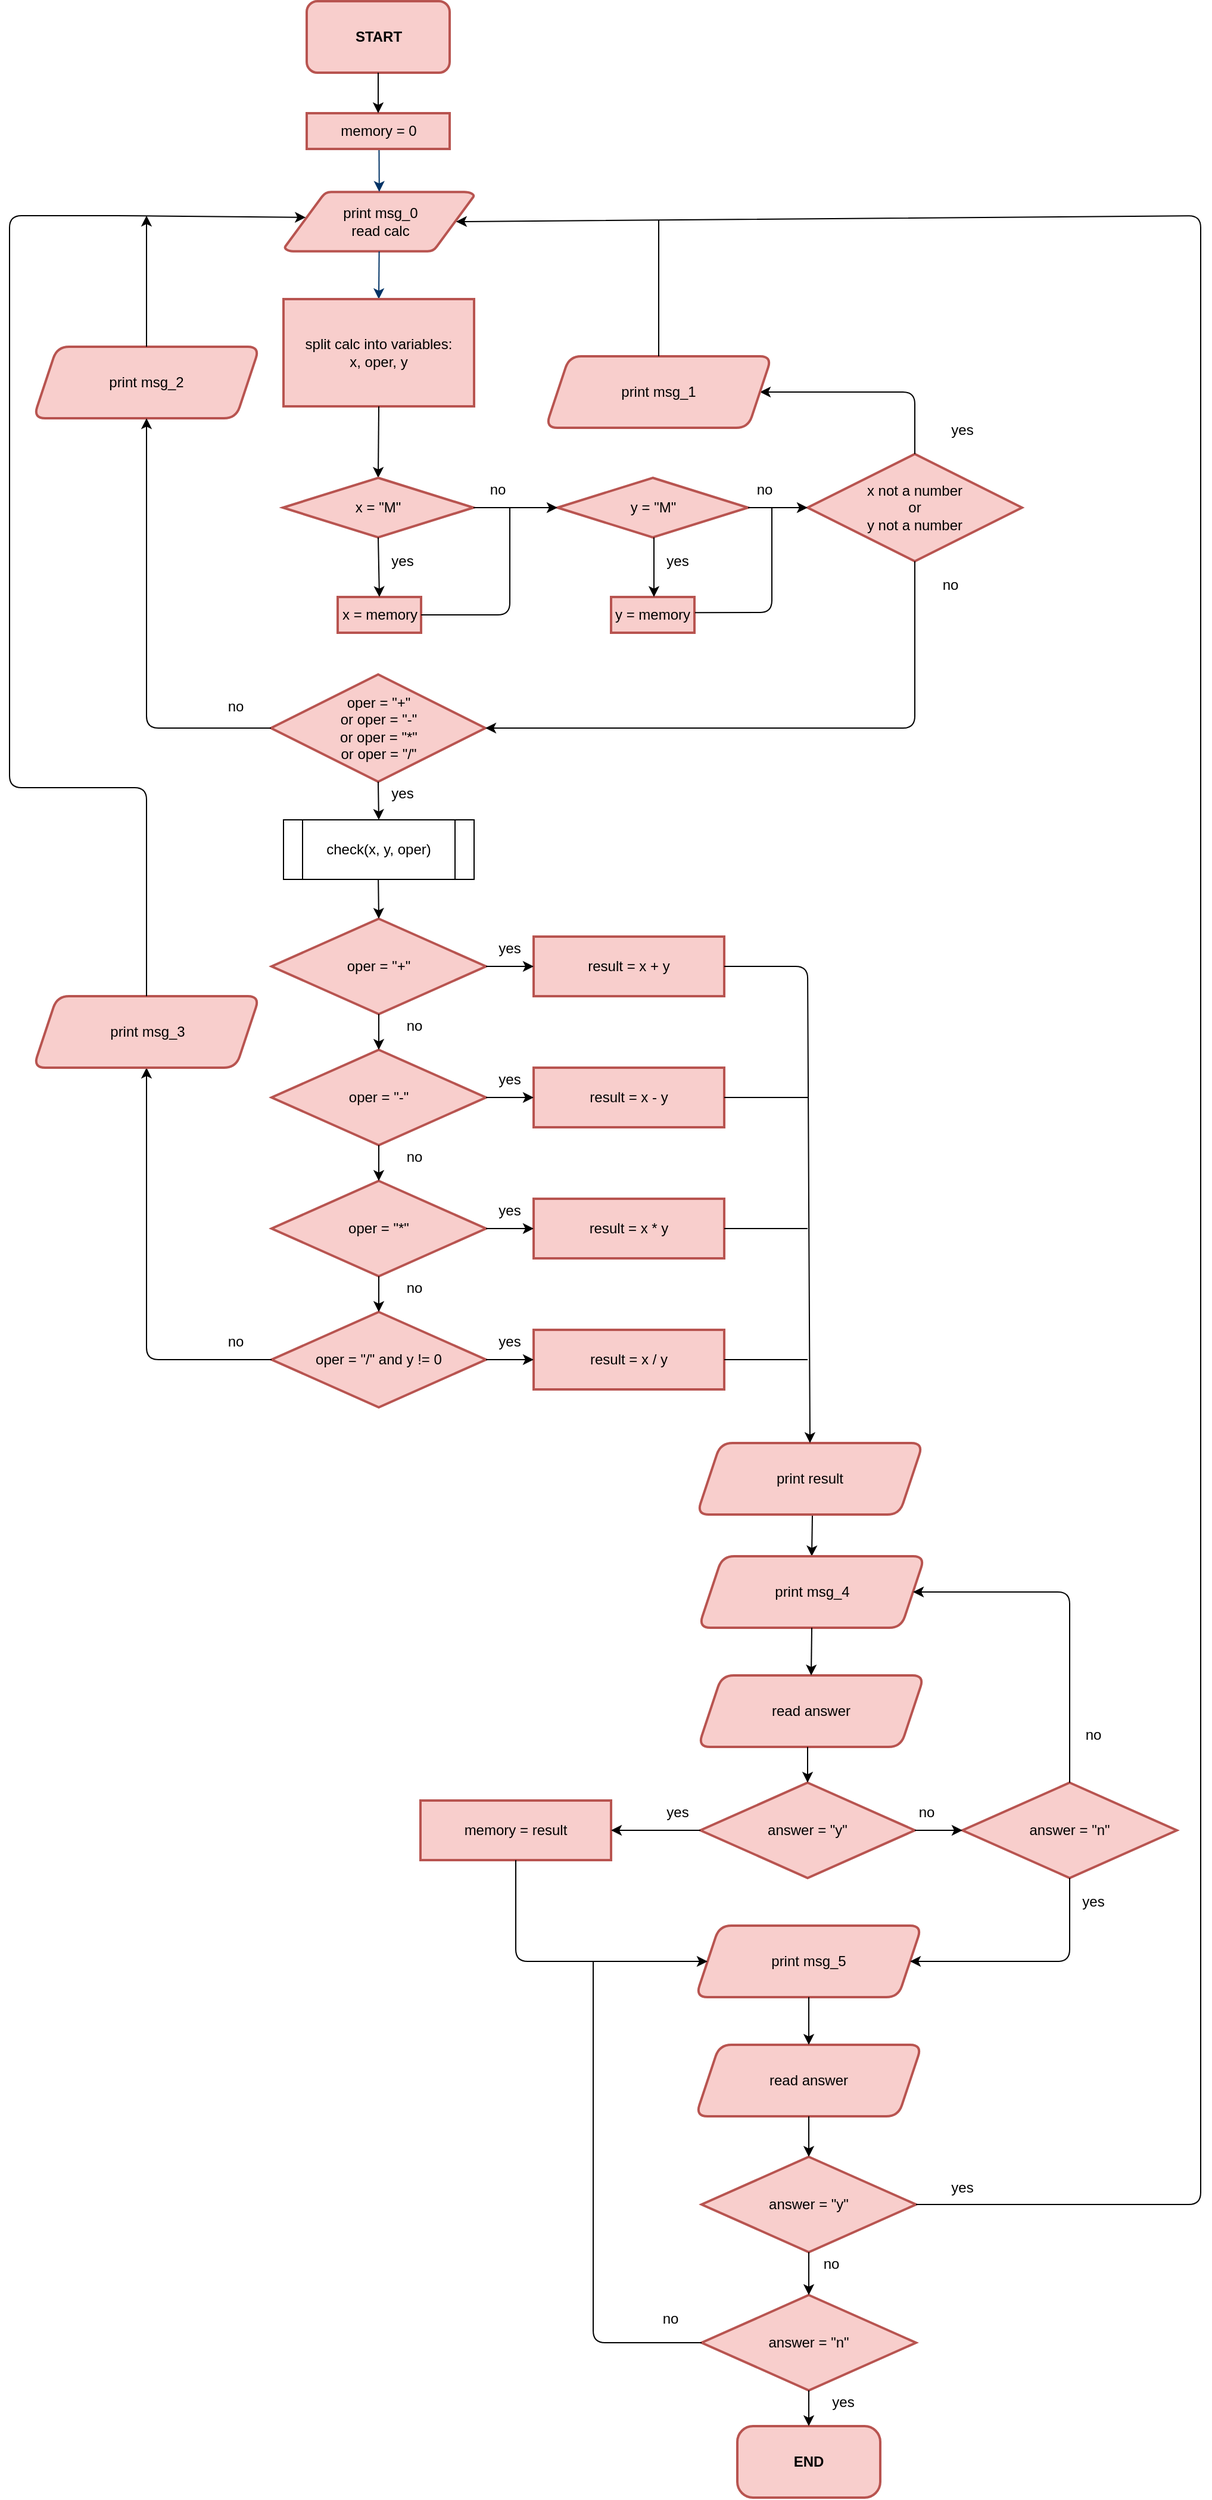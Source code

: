 <mxfile version="15.0.6" type="device"><diagram id="rhTWeE56Vy6Xx0HTEYTU" name="Page-1"><mxGraphModel dx="1532" dy="955" grid="1" gridSize="10" guides="1" tooltips="1" connect="1" arrows="1" fold="1" page="1" pageScale="1" pageWidth="827" pageHeight="1169" math="0" shadow="0"><root><mxCell id="0"/><mxCell id="1" parent="0"/><mxCell id="kv6pEFbeFzfo4thBvDTq-2" value="print msg_0&lt;br&gt;read calc" style="shape=mxgraph.flowchart.data;strokeWidth=2;gradientDirection=north;fontStyle=0;html=1;fillColor=#f8cecc;strokeColor=#b85450;" parent="1" vertex="1"><mxGeometry x="481" y="180" width="159" height="50" as="geometry"/></mxCell><mxCell id="kv6pEFbeFzfo4thBvDTq-3" style="fontStyle=1;strokeColor=#003366;strokeWidth=1;html=1;exitX=0.506;exitY=1;exitDx=0;exitDy=0;exitPerimeter=0;" parent="1" source="5vMWcVMpNZxAGgxq7a4S-33" target="kv6pEFbeFzfo4thBvDTq-2" edge="1"><mxGeometry relative="1" as="geometry"><mxPoint x="560" y="150" as="sourcePoint"/></mxGeometry></mxCell><mxCell id="kv6pEFbeFzfo4thBvDTq-4" style="fontStyle=1;strokeColor=#003366;strokeWidth=1;html=1;" parent="1" source="kv6pEFbeFzfo4thBvDTq-2" edge="1"><mxGeometry relative="1" as="geometry"><mxPoint x="560" y="270" as="targetPoint"/></mxGeometry></mxCell><mxCell id="kv6pEFbeFzfo4thBvDTq-5" value="" style="group;strokeWidth=2;strokeColor=#b85450;fillColor=#f8cecc;" parent="1" vertex="1" connectable="0"><mxGeometry x="480" y="270" width="160" height="90" as="geometry"/></mxCell><mxCell id="kv6pEFbeFzfo4thBvDTq-6" value="" style="rounded=0;whiteSpace=wrap;html=1;strokeWidth=2;fillColor=#f8cecc;strokeColor=#b85450;" parent="kv6pEFbeFzfo4thBvDTq-5" vertex="1"><mxGeometry width="160" height="90" as="geometry"/></mxCell><mxCell id="kv6pEFbeFzfo4thBvDTq-7" value="split calc into variables:&lt;br&gt;x, oper, y" style="text;html=1;strokeColor=none;fillColor=none;align=center;verticalAlign=middle;whiteSpace=wrap;rounded=0;" parent="kv6pEFbeFzfo4thBvDTq-5" vertex="1"><mxGeometry x="10" y="10" width="140" height="70" as="geometry"/></mxCell><mxCell id="kv6pEFbeFzfo4thBvDTq-8" value="" style="group" parent="1" vertex="1" connectable="0"><mxGeometry x="950" y="400" width="180" height="90" as="geometry"/></mxCell><mxCell id="kv6pEFbeFzfo4thBvDTq-9" value="" style="rhombus;whiteSpace=wrap;html=1;strokeColor=#b85450;strokeWidth=2;fillColor=#f8cecc;" parent="kv6pEFbeFzfo4thBvDTq-8" vertex="1"><mxGeometry x="-30" width="180" height="90" as="geometry"/></mxCell><mxCell id="kv6pEFbeFzfo4thBvDTq-10" value="x not a number&lt;br&gt;or &lt;br&gt;y not a number" style="text;html=1;strokeColor=none;fillColor=none;align=center;verticalAlign=middle;whiteSpace=wrap;rounded=0;" parent="kv6pEFbeFzfo4thBvDTq-8" vertex="1"><mxGeometry x="10" y="32.63" width="100" height="24.75" as="geometry"/></mxCell><mxCell id="kv6pEFbeFzfo4thBvDTq-11" value="" style="endArrow=classic;html=1;exitX=0.5;exitY=0;exitDx=0;exitDy=0;entryX=1;entryY=0.5;entryDx=0;entryDy=0;" parent="1" source="kv6pEFbeFzfo4thBvDTq-9" target="kv6pEFbeFzfo4thBvDTq-15" edge="1"><mxGeometry width="50" height="50" relative="1" as="geometry"><mxPoint x="700" y="408" as="sourcePoint"/><mxPoint x="760" y="348" as="targetPoint"/><Array as="points"><mxPoint x="1010" y="348"/></Array></mxGeometry></mxCell><mxCell id="kv6pEFbeFzfo4thBvDTq-13" value="" style="endArrow=classic;html=1;exitX=0.5;exitY=1;exitDx=0;exitDy=0;entryX=0.5;entryY=0;entryDx=0;entryDy=0;" parent="1" source="kv6pEFbeFzfo4thBvDTq-6" target="5vMWcVMpNZxAGgxq7a4S-5" edge="1"><mxGeometry width="50" height="50" relative="1" as="geometry"><mxPoint x="700" y="408" as="sourcePoint"/><mxPoint x="560" y="400" as="targetPoint"/></mxGeometry></mxCell><mxCell id="kv6pEFbeFzfo4thBvDTq-14" value="" style="group;strokeWidth=2;" parent="1" vertex="1" connectable="0"><mxGeometry x="700" y="318" width="190" height="60" as="geometry"/></mxCell><mxCell id="kv6pEFbeFzfo4thBvDTq-15" value="" style="shape=parallelogram;perimeter=parallelogramPerimeter;whiteSpace=wrap;html=1;fixedSize=1;rounded=1;strokeWidth=2;fillColor=#f8cecc;strokeColor=#b85450;" parent="kv6pEFbeFzfo4thBvDTq-14" vertex="1"><mxGeometry width="190" height="60" as="geometry"/></mxCell><mxCell id="kv6pEFbeFzfo4thBvDTq-16" value="print msg_1" style="text;html=1;strokeColor=none;fillColor=none;align=center;verticalAlign=middle;whiteSpace=wrap;rounded=0;" parent="kv6pEFbeFzfo4thBvDTq-14" vertex="1"><mxGeometry x="30" y="20" width="130" height="20" as="geometry"/></mxCell><mxCell id="kv6pEFbeFzfo4thBvDTq-17" value="" style="group" parent="1" vertex="1" connectable="0"><mxGeometry x="469.5" y="585" width="180" height="90" as="geometry"/></mxCell><mxCell id="kv6pEFbeFzfo4thBvDTq-18" value="" style="rhombus;whiteSpace=wrap;html=1;strokeColor=#b85450;strokeWidth=2;fillColor=#f8cecc;" parent="kv6pEFbeFzfo4thBvDTq-17" vertex="1"><mxGeometry width="180" height="90" as="geometry"/></mxCell><mxCell id="kv6pEFbeFzfo4thBvDTq-19" value="oper = &quot;+&quot;&lt;br&gt;or oper = &quot;-&quot;&lt;br&gt;or oper = &quot;*&quot;&lt;br&gt;or oper = &quot;/&quot;" style="text;html=1;strokeColor=none;fillColor=none;align=center;verticalAlign=middle;whiteSpace=wrap;rounded=0;" parent="kv6pEFbeFzfo4thBvDTq-17" vertex="1"><mxGeometry x="40" y="35" width="100" height="20" as="geometry"/></mxCell><mxCell id="kv6pEFbeFzfo4thBvDTq-20" value="" style="group;strokeWidth=2;" parent="1" vertex="1" connectable="0"><mxGeometry x="270" y="310" width="190" height="60" as="geometry"/></mxCell><mxCell id="70AGoXvrvLnUTXLP1ezB-1" style="edgeStyle=orthogonalEdgeStyle;rounded=0;orthogonalLoop=1;jettySize=auto;html=1;exitX=1;exitY=0.5;exitDx=0;exitDy=0;entryX=1;entryY=0.5;entryDx=0;entryDy=0;fillColor=#f8cecc;strokeColor=#b85450;" parent="kv6pEFbeFzfo4thBvDTq-20" source="kv6pEFbeFzfo4thBvDTq-21" target="kv6pEFbeFzfo4thBvDTq-22" edge="1"><mxGeometry relative="1" as="geometry"/></mxCell><mxCell id="kv6pEFbeFzfo4thBvDTq-21" value="" style="shape=parallelogram;perimeter=parallelogramPerimeter;whiteSpace=wrap;html=1;fixedSize=1;rounded=1;strokeWidth=2;fillColor=#f8cecc;strokeColor=#b85450;" parent="kv6pEFbeFzfo4thBvDTq-20" vertex="1"><mxGeometry width="190" height="60" as="geometry"/></mxCell><mxCell id="kv6pEFbeFzfo4thBvDTq-22" value="print msg_2" style="text;html=1;strokeColor=none;fillColor=none;align=center;verticalAlign=middle;whiteSpace=wrap;rounded=0;" parent="kv6pEFbeFzfo4thBvDTq-20" vertex="1"><mxGeometry x="30" y="20" width="130" height="20" as="geometry"/></mxCell><mxCell id="kv6pEFbeFzfo4thBvDTq-23" value="" style="endArrow=classic;html=1;exitX=0;exitY=0.5;exitDx=0;exitDy=0;entryX=0.5;entryY=1;entryDx=0;entryDy=0;" parent="1" source="kv6pEFbeFzfo4thBvDTq-18" target="kv6pEFbeFzfo4thBvDTq-21" edge="1"><mxGeometry width="50" height="50" relative="1" as="geometry"><mxPoint x="700" y="418" as="sourcePoint"/><mxPoint x="750" y="368" as="targetPoint"/><Array as="points"><mxPoint x="365" y="630"/></Array></mxGeometry></mxCell><mxCell id="kv6pEFbeFzfo4thBvDTq-25" value="" style="endArrow=classic;html=1;exitX=0.5;exitY=1;exitDx=0;exitDy=0;entryX=1;entryY=0.5;entryDx=0;entryDy=0;" parent="1" source="kv6pEFbeFzfo4thBvDTq-9" target="kv6pEFbeFzfo4thBvDTq-18" edge="1"><mxGeometry width="50" height="50" relative="1" as="geometry"><mxPoint x="1160" y="443" as="sourcePoint"/><mxPoint x="640" y="720" as="targetPoint"/><Array as="points"><mxPoint x="1010" y="630"/></Array></mxGeometry></mxCell><mxCell id="kv6pEFbeFzfo4thBvDTq-26" value="yes" style="text;html=1;strokeColor=none;fillColor=none;align=center;verticalAlign=middle;whiteSpace=wrap;rounded=0;" parent="1" vertex="1"><mxGeometry x="1030" y="370" width="40" height="20" as="geometry"/></mxCell><mxCell id="kv6pEFbeFzfo4thBvDTq-28" value="no" style="text;html=1;strokeColor=none;fillColor=none;align=center;verticalAlign=middle;whiteSpace=wrap;rounded=0;" parent="1" vertex="1"><mxGeometry x="1020" y="500" width="40" height="20" as="geometry"/></mxCell><mxCell id="kv6pEFbeFzfo4thBvDTq-29" value="no" style="text;html=1;strokeColor=none;fillColor=none;align=center;verticalAlign=middle;whiteSpace=wrap;rounded=0;" parent="1" vertex="1"><mxGeometry x="420" y="602" width="40" height="20" as="geometry"/></mxCell><mxCell id="kv6pEFbeFzfo4thBvDTq-35" value="" style="endArrow=classic;html=1;exitX=0.5;exitY=1;exitDx=0;exitDy=0;entryX=0.5;entryY=0;entryDx=0;entryDy=0;" parent="1" target="5vMWcVMpNZxAGgxq7a4S-44" edge="1"><mxGeometry width="50" height="50" relative="1" as="geometry"><mxPoint x="924" y="1290" as="sourcePoint"/><mxPoint x="924" y="1322" as="targetPoint"/></mxGeometry></mxCell><mxCell id="kv6pEFbeFzfo4thBvDTq-36" value="&lt;b&gt;START&lt;/b&gt;" style="rounded=1;whiteSpace=wrap;html=1;strokeWidth=2;fillColor=#f8cecc;strokeColor=#b85450;" parent="1" vertex="1"><mxGeometry x="499.5" y="20" width="120" height="60" as="geometry"/></mxCell><mxCell id="kv6pEFbeFzfo4thBvDTq-41" value="&lt;b&gt;END&lt;/b&gt;" style="rounded=1;whiteSpace=wrap;html=1;strokeWidth=2;fillColor=#f8cecc;strokeColor=#b85450;arcSize=22;" parent="1" vertex="1"><mxGeometry x="861" y="2055" width="120" height="60" as="geometry"/></mxCell><mxCell id="70AGoXvrvLnUTXLP1ezB-2" value="" style="group" parent="1" vertex="1" connectable="0"><mxGeometry x="470" y="790" width="180" height="80" as="geometry"/></mxCell><mxCell id="70AGoXvrvLnUTXLP1ezB-3" value="" style="rhombus;whiteSpace=wrap;html=1;strokeColor=#b85450;strokeWidth=2;fillColor=#f8cecc;" parent="70AGoXvrvLnUTXLP1ezB-2" vertex="1"><mxGeometry width="180" height="80" as="geometry"/></mxCell><mxCell id="70AGoXvrvLnUTXLP1ezB-4" value="oper = &quot;+&quot;" style="text;html=1;strokeColor=none;fillColor=none;align=center;verticalAlign=middle;whiteSpace=wrap;rounded=0;" parent="70AGoXvrvLnUTXLP1ezB-2" vertex="1"><mxGeometry x="40" y="30" width="100" height="20" as="geometry"/></mxCell><mxCell id="70AGoXvrvLnUTXLP1ezB-5" value="" style="group" parent="1" vertex="1" connectable="0"><mxGeometry x="470" y="900" width="180" height="80" as="geometry"/></mxCell><mxCell id="70AGoXvrvLnUTXLP1ezB-6" value="" style="rhombus;whiteSpace=wrap;html=1;strokeColor=#b85450;strokeWidth=2;fillColor=#f8cecc;" parent="70AGoXvrvLnUTXLP1ezB-5" vertex="1"><mxGeometry width="180" height="80" as="geometry"/></mxCell><mxCell id="70AGoXvrvLnUTXLP1ezB-7" value="oper = &quot;-&quot;" style="text;html=1;strokeColor=none;fillColor=none;align=center;verticalAlign=middle;whiteSpace=wrap;rounded=0;" parent="70AGoXvrvLnUTXLP1ezB-5" vertex="1"><mxGeometry x="40" y="30" width="100" height="20" as="geometry"/></mxCell><mxCell id="70AGoXvrvLnUTXLP1ezB-8" value="" style="group" parent="1" vertex="1" connectable="0"><mxGeometry x="470" y="1010" width="180" height="80" as="geometry"/></mxCell><mxCell id="70AGoXvrvLnUTXLP1ezB-9" value="" style="rhombus;whiteSpace=wrap;html=1;strokeColor=#b85450;strokeWidth=2;fillColor=#f8cecc;" parent="70AGoXvrvLnUTXLP1ezB-8" vertex="1"><mxGeometry width="180" height="80" as="geometry"/></mxCell><mxCell id="70AGoXvrvLnUTXLP1ezB-10" value="oper = &quot;*&quot;" style="text;html=1;strokeColor=none;fillColor=none;align=center;verticalAlign=middle;whiteSpace=wrap;rounded=0;" parent="70AGoXvrvLnUTXLP1ezB-8" vertex="1"><mxGeometry x="40" y="30" width="100" height="20" as="geometry"/></mxCell><mxCell id="70AGoXvrvLnUTXLP1ezB-11" value="" style="group" parent="1" vertex="1" connectable="0"><mxGeometry x="470" y="1120" width="180" height="80" as="geometry"/></mxCell><mxCell id="70AGoXvrvLnUTXLP1ezB-12" value="" style="rhombus;whiteSpace=wrap;html=1;strokeColor=#b85450;strokeWidth=2;fillColor=#f8cecc;" parent="70AGoXvrvLnUTXLP1ezB-11" vertex="1"><mxGeometry width="180" height="80" as="geometry"/></mxCell><mxCell id="70AGoXvrvLnUTXLP1ezB-13" value="oper = &quot;/&quot; and y != 0" style="text;html=1;strokeColor=none;fillColor=none;align=center;verticalAlign=middle;whiteSpace=wrap;rounded=0;" parent="70AGoXvrvLnUTXLP1ezB-11" vertex="1"><mxGeometry x="25" y="30" width="130" height="20" as="geometry"/></mxCell><mxCell id="70AGoXvrvLnUTXLP1ezB-14" value="result = x + y" style="rounded=0;whiteSpace=wrap;html=1;strokeWidth=2;fillColor=#f8cecc;strokeColor=#b85450;" parent="1" vertex="1"><mxGeometry x="690" y="805" width="160" height="50" as="geometry"/></mxCell><mxCell id="70AGoXvrvLnUTXLP1ezB-15" value="" style="endArrow=classic;html=1;exitX=1;exitY=0.5;exitDx=0;exitDy=0;entryX=0;entryY=0.5;entryDx=0;entryDy=0;" parent="1" source="70AGoXvrvLnUTXLP1ezB-3" target="70AGoXvrvLnUTXLP1ezB-14" edge="1"><mxGeometry width="50" height="50" relative="1" as="geometry"><mxPoint x="810" y="830" as="sourcePoint"/><mxPoint x="990" y="530" as="targetPoint"/></mxGeometry></mxCell><mxCell id="70AGoXvrvLnUTXLP1ezB-16" value="" style="group" parent="1" vertex="1" connectable="0"><mxGeometry x="670" y="1240" width="350" height="60" as="geometry"/></mxCell><mxCell id="70AGoXvrvLnUTXLP1ezB-17" value="" style="group;strokeWidth=2;" parent="70AGoXvrvLnUTXLP1ezB-16" vertex="1" connectable="0"><mxGeometry x="157" y="-10" width="190" height="60" as="geometry"/></mxCell><mxCell id="70AGoXvrvLnUTXLP1ezB-18" value="" style="shape=parallelogram;perimeter=parallelogramPerimeter;whiteSpace=wrap;html=1;fixedSize=1;rounded=1;strokeWidth=2;fillColor=#f8cecc;strokeColor=#b85450;" parent="70AGoXvrvLnUTXLP1ezB-17" vertex="1"><mxGeometry width="190" height="60" as="geometry"/></mxCell><mxCell id="70AGoXvrvLnUTXLP1ezB-19" value="print result" style="text;html=1;strokeColor=none;fillColor=none;align=center;verticalAlign=middle;whiteSpace=wrap;rounded=0;" parent="70AGoXvrvLnUTXLP1ezB-17" vertex="1"><mxGeometry x="30" y="20" width="130" height="20" as="geometry"/></mxCell><mxCell id="70AGoXvrvLnUTXLP1ezB-20" value="" style="endArrow=classic;html=1;exitX=1;exitY=0.5;exitDx=0;exitDy=0;entryX=0.5;entryY=0;entryDx=0;entryDy=0;" parent="1" source="70AGoXvrvLnUTXLP1ezB-14" target="70AGoXvrvLnUTXLP1ezB-18" edge="1"><mxGeometry width="50" height="50" relative="1" as="geometry"><mxPoint x="720" y="1140" as="sourcePoint"/><mxPoint x="770" y="1090" as="targetPoint"/><Array as="points"><mxPoint x="920" y="830"/></Array></mxGeometry></mxCell><mxCell id="70AGoXvrvLnUTXLP1ezB-21" value="result = x - y" style="rounded=0;whiteSpace=wrap;html=1;strokeWidth=2;fillColor=#f8cecc;strokeColor=#b85450;" parent="1" vertex="1"><mxGeometry x="690" y="915" width="160" height="50" as="geometry"/></mxCell><mxCell id="70AGoXvrvLnUTXLP1ezB-22" value="result = x * y" style="rounded=0;whiteSpace=wrap;html=1;strokeWidth=2;fillColor=#f8cecc;strokeColor=#b85450;" parent="1" vertex="1"><mxGeometry x="690" y="1025" width="160" height="50" as="geometry"/></mxCell><mxCell id="70AGoXvrvLnUTXLP1ezB-23" value="" style="endArrow=classic;html=1;exitX=1;exitY=0.5;exitDx=0;exitDy=0;entryX=0;entryY=0.5;entryDx=0;entryDy=0;" parent="1" source="70AGoXvrvLnUTXLP1ezB-6" target="70AGoXvrvLnUTXLP1ezB-21" edge="1"><mxGeometry width="50" height="50" relative="1" as="geometry"><mxPoint x="780" y="1080" as="sourcePoint"/><mxPoint x="830" y="1030" as="targetPoint"/></mxGeometry></mxCell><mxCell id="70AGoXvrvLnUTXLP1ezB-24" value="" style="endArrow=classic;html=1;exitX=1;exitY=0.5;exitDx=0;exitDy=0;entryX=0;entryY=0.5;entryDx=0;entryDy=0;" parent="1" source="70AGoXvrvLnUTXLP1ezB-9" target="70AGoXvrvLnUTXLP1ezB-22" edge="1"><mxGeometry width="50" height="50" relative="1" as="geometry"><mxPoint x="780" y="1080" as="sourcePoint"/><mxPoint x="830" y="1030" as="targetPoint"/></mxGeometry></mxCell><mxCell id="70AGoXvrvLnUTXLP1ezB-25" value="" style="endArrow=none;html=1;exitX=1;exitY=0.5;exitDx=0;exitDy=0;" parent="1" source="70AGoXvrvLnUTXLP1ezB-21" edge="1"><mxGeometry width="50" height="50" relative="1" as="geometry"><mxPoint x="780" y="1080" as="sourcePoint"/><mxPoint x="920" y="940" as="targetPoint"/></mxGeometry></mxCell><mxCell id="70AGoXvrvLnUTXLP1ezB-26" value="" style="endArrow=none;html=1;exitX=1;exitY=0.5;exitDx=0;exitDy=0;" parent="1" source="70AGoXvrvLnUTXLP1ezB-22" edge="1"><mxGeometry width="50" height="50" relative="1" as="geometry"><mxPoint x="780" y="1080" as="sourcePoint"/><mxPoint x="920" y="1050" as="targetPoint"/></mxGeometry></mxCell><mxCell id="70AGoXvrvLnUTXLP1ezB-27" value="" style="endArrow=classic;html=1;exitX=0.5;exitY=1;exitDx=0;exitDy=0;" parent="1" source="70AGoXvrvLnUTXLP1ezB-3" target="70AGoXvrvLnUTXLP1ezB-6" edge="1"><mxGeometry width="50" height="50" relative="1" as="geometry"><mxPoint x="780" y="980" as="sourcePoint"/><mxPoint x="830" y="930" as="targetPoint"/></mxGeometry></mxCell><mxCell id="70AGoXvrvLnUTXLP1ezB-28" value="" style="endArrow=classic;html=1;exitX=0.5;exitY=1;exitDx=0;exitDy=0;entryX=0.5;entryY=0;entryDx=0;entryDy=0;" parent="1" source="70AGoXvrvLnUTXLP1ezB-6" target="70AGoXvrvLnUTXLP1ezB-9" edge="1"><mxGeometry width="50" height="50" relative="1" as="geometry"><mxPoint x="570" y="880" as="sourcePoint"/><mxPoint x="570" y="910" as="targetPoint"/></mxGeometry></mxCell><mxCell id="70AGoXvrvLnUTXLP1ezB-29" value="" style="endArrow=classic;html=1;exitX=0.5;exitY=1;exitDx=0;exitDy=0;entryX=0.5;entryY=0;entryDx=0;entryDy=0;" parent="1" source="70AGoXvrvLnUTXLP1ezB-9" target="70AGoXvrvLnUTXLP1ezB-12" edge="1"><mxGeometry width="50" height="50" relative="1" as="geometry"><mxPoint x="570" y="990" as="sourcePoint"/><mxPoint x="570" y="1020" as="targetPoint"/></mxGeometry></mxCell><mxCell id="70AGoXvrvLnUTXLP1ezB-30" value="result = x / y" style="rounded=0;whiteSpace=wrap;html=1;strokeWidth=2;fillColor=#f8cecc;strokeColor=#b85450;" parent="1" vertex="1"><mxGeometry x="690" y="1135" width="160" height="50" as="geometry"/></mxCell><mxCell id="70AGoXvrvLnUTXLP1ezB-31" value="" style="endArrow=classic;html=1;entryX=0;entryY=0.5;entryDx=0;entryDy=0;" parent="1" target="70AGoXvrvLnUTXLP1ezB-30" edge="1"><mxGeometry width="50" height="50" relative="1" as="geometry"><mxPoint x="650" y="1160" as="sourcePoint"/><mxPoint x="830" y="1140" as="targetPoint"/></mxGeometry></mxCell><mxCell id="70AGoXvrvLnUTXLP1ezB-32" value="" style="endArrow=none;html=1;exitX=1;exitY=0.5;exitDx=0;exitDy=0;" parent="1" source="70AGoXvrvLnUTXLP1ezB-30" edge="1"><mxGeometry width="50" height="50" relative="1" as="geometry"><mxPoint x="780" y="1190" as="sourcePoint"/><mxPoint x="920" y="1160" as="targetPoint"/></mxGeometry></mxCell><mxCell id="70AGoXvrvLnUTXLP1ezB-34" value="" style="endArrow=classic;html=1;exitX=0;exitY=0.5;exitDx=0;exitDy=0;entryX=0.5;entryY=1;entryDx=0;entryDy=0;" parent="1" source="70AGoXvrvLnUTXLP1ezB-12" target="70AGoXvrvLnUTXLP1ezB-51" edge="1"><mxGeometry width="50" height="50" relative="1" as="geometry"><mxPoint x="780" y="940" as="sourcePoint"/><mxPoint x="350" y="920" as="targetPoint"/><Array as="points"><mxPoint x="365" y="1160"/><mxPoint x="365" y="940"/></Array></mxGeometry></mxCell><mxCell id="70AGoXvrvLnUTXLP1ezB-35" value="yes" style="text;html=1;strokeColor=none;fillColor=none;align=center;verticalAlign=middle;whiteSpace=wrap;rounded=0;" parent="1" vertex="1"><mxGeometry x="649.5" y="805" width="40" height="20" as="geometry"/></mxCell><mxCell id="70AGoXvrvLnUTXLP1ezB-36" value="yes" style="text;html=1;strokeColor=none;fillColor=none;align=center;verticalAlign=middle;whiteSpace=wrap;rounded=0;" parent="1" vertex="1"><mxGeometry x="650" y="915" width="40" height="20" as="geometry"/></mxCell><mxCell id="70AGoXvrvLnUTXLP1ezB-37" value="yes" style="text;html=1;strokeColor=none;fillColor=none;align=center;verticalAlign=middle;whiteSpace=wrap;rounded=0;" parent="1" vertex="1"><mxGeometry x="650" y="1025" width="40" height="20" as="geometry"/></mxCell><mxCell id="70AGoXvrvLnUTXLP1ezB-38" value="yes" style="text;html=1;strokeColor=none;fillColor=none;align=center;verticalAlign=middle;whiteSpace=wrap;rounded=0;" parent="1" vertex="1"><mxGeometry x="650" y="1135" width="40" height="20" as="geometry"/></mxCell><mxCell id="70AGoXvrvLnUTXLP1ezB-39" value="no" style="text;html=1;strokeColor=none;fillColor=none;align=center;verticalAlign=middle;whiteSpace=wrap;rounded=0;" parent="1" vertex="1"><mxGeometry x="570" y="870" width="40" height="20" as="geometry"/></mxCell><mxCell id="70AGoXvrvLnUTXLP1ezB-40" value="no" style="text;html=1;strokeColor=none;fillColor=none;align=center;verticalAlign=middle;whiteSpace=wrap;rounded=0;" parent="1" vertex="1"><mxGeometry x="570" y="980" width="40" height="20" as="geometry"/></mxCell><mxCell id="70AGoXvrvLnUTXLP1ezB-41" value="no" style="text;html=1;strokeColor=none;fillColor=none;align=center;verticalAlign=middle;whiteSpace=wrap;rounded=0;" parent="1" vertex="1"><mxGeometry x="570" y="1090" width="40" height="20" as="geometry"/></mxCell><mxCell id="70AGoXvrvLnUTXLP1ezB-43" value="" style="endArrow=classic;html=1;exitX=0.5;exitY=1;exitDx=0;exitDy=0;entryX=0.5;entryY=0;entryDx=0;entryDy=0;" parent="1" target="70AGoXvrvLnUTXLP1ezB-3" edge="1"><mxGeometry width="50" height="50" relative="1" as="geometry"><mxPoint x="559.5" y="750.0" as="sourcePoint"/><mxPoint x="560" y="790" as="targetPoint"/></mxGeometry></mxCell><mxCell id="70AGoXvrvLnUTXLP1ezB-49" value="" style="group;strokeWidth=2;" parent="1" vertex="1" connectable="0"><mxGeometry x="270" y="855" width="190" height="60" as="geometry"/></mxCell><mxCell id="70AGoXvrvLnUTXLP1ezB-50" style="edgeStyle=orthogonalEdgeStyle;rounded=0;orthogonalLoop=1;jettySize=auto;html=1;exitX=1;exitY=0.5;exitDx=0;exitDy=0;entryX=1;entryY=0.5;entryDx=0;entryDy=0;fillColor=#f8cecc;strokeColor=#b85450;" parent="70AGoXvrvLnUTXLP1ezB-49" source="70AGoXvrvLnUTXLP1ezB-51" target="70AGoXvrvLnUTXLP1ezB-52" edge="1"><mxGeometry relative="1" as="geometry"/></mxCell><mxCell id="70AGoXvrvLnUTXLP1ezB-51" value="" style="shape=parallelogram;perimeter=parallelogramPerimeter;whiteSpace=wrap;html=1;fixedSize=1;rounded=1;strokeWidth=2;fillColor=#f8cecc;strokeColor=#b85450;" parent="70AGoXvrvLnUTXLP1ezB-49" vertex="1"><mxGeometry width="190" height="60" as="geometry"/></mxCell><mxCell id="70AGoXvrvLnUTXLP1ezB-52" value="print msg_3" style="text;html=1;strokeColor=none;fillColor=none;align=center;verticalAlign=middle;whiteSpace=wrap;rounded=0;" parent="70AGoXvrvLnUTXLP1ezB-49" vertex="1"><mxGeometry x="31" y="20" width="130" height="20" as="geometry"/></mxCell><mxCell id="70AGoXvrvLnUTXLP1ezB-57" value="" style="endArrow=classic;html=1;exitX=0.5;exitY=0;exitDx=0;exitDy=0;endFill=1;entryX=0.111;entryY=0.429;entryDx=0;entryDy=0;entryPerimeter=0;" parent="1" source="70AGoXvrvLnUTXLP1ezB-51" target="kv6pEFbeFzfo4thBvDTq-2" edge="1"><mxGeometry width="50" height="50" relative="1" as="geometry"><mxPoint x="740" y="790" as="sourcePoint"/><mxPoint x="365" y="210" as="targetPoint"/><Array as="points"><mxPoint x="365" y="680"/><mxPoint x="250" y="680"/><mxPoint x="250" y="200"/><mxPoint x="350" y="200"/></Array></mxGeometry></mxCell><mxCell id="70AGoXvrvLnUTXLP1ezB-58" value="no" style="text;html=1;strokeColor=none;fillColor=none;align=center;verticalAlign=middle;whiteSpace=wrap;rounded=0;" parent="1" vertex="1"><mxGeometry x="420" y="1135" width="40" height="20" as="geometry"/></mxCell><mxCell id="70AGoXvrvLnUTXLP1ezB-59" value="" style="endArrow=classic;html=1;exitX=0.5;exitY=0;exitDx=0;exitDy=0;" parent="1" source="kv6pEFbeFzfo4thBvDTq-21" edge="1"><mxGeometry width="50" height="50" relative="1" as="geometry"><mxPoint x="360" y="310" as="sourcePoint"/><mxPoint x="365" y="200" as="targetPoint"/></mxGeometry></mxCell><mxCell id="70AGoXvrvLnUTXLP1ezB-60" value="yes" style="text;html=1;strokeColor=none;fillColor=none;align=center;verticalAlign=middle;whiteSpace=wrap;rounded=0;" parent="1" vertex="1"><mxGeometry x="560" y="675" width="40" height="20" as="geometry"/></mxCell><mxCell id="5vMWcVMpNZxAGgxq7a4S-4" value="" style="group" parent="1" vertex="1" connectable="0"><mxGeometry x="479.5" y="420" width="160" height="50" as="geometry"/></mxCell><mxCell id="5vMWcVMpNZxAGgxq7a4S-5" value="" style="rhombus;whiteSpace=wrap;html=1;strokeWidth=2;fillColor=#f8cecc;strokeColor=#b85450;" parent="5vMWcVMpNZxAGgxq7a4S-4" vertex="1"><mxGeometry width="160" height="50" as="geometry"/></mxCell><mxCell id="5vMWcVMpNZxAGgxq7a4S-6" value="x = &quot;M&quot;" style="text;html=1;strokeColor=none;fillColor=none;align=center;verticalAlign=middle;whiteSpace=wrap;rounded=0;" parent="5vMWcVMpNZxAGgxq7a4S-4" vertex="1"><mxGeometry x="35.556" y="19.583" width="88.889" height="10.833" as="geometry"/></mxCell><mxCell id="5vMWcVMpNZxAGgxq7a4S-8" value="" style="group" parent="1" vertex="1" connectable="0"><mxGeometry x="710" y="420" width="160" height="50" as="geometry"/></mxCell><mxCell id="5vMWcVMpNZxAGgxq7a4S-9" value="" style="rhombus;whiteSpace=wrap;html=1;strokeWidth=2;fillColor=#f8cecc;strokeColor=#b85450;" parent="5vMWcVMpNZxAGgxq7a4S-8" vertex="1"><mxGeometry width="160" height="50" as="geometry"/></mxCell><mxCell id="5vMWcVMpNZxAGgxq7a4S-10" value="y = &quot;M&quot;" style="text;html=1;strokeColor=none;fillColor=none;align=center;verticalAlign=middle;whiteSpace=wrap;rounded=0;" parent="5vMWcVMpNZxAGgxq7a4S-8" vertex="1"><mxGeometry x="35.556" y="19.583" width="88.889" height="10.833" as="geometry"/></mxCell><mxCell id="5vMWcVMpNZxAGgxq7a4S-12" value="x = memory" style="rounded=0;whiteSpace=wrap;html=1;strokeWidth=2;fillColor=#f8cecc;strokeColor=#b85450;" parent="1" vertex="1"><mxGeometry x="525.5" y="520" width="70" height="30" as="geometry"/></mxCell><mxCell id="5vMWcVMpNZxAGgxq7a4S-13" value="y = memory" style="rounded=0;whiteSpace=wrap;html=1;strokeWidth=2;fillColor=#f8cecc;strokeColor=#b85450;" parent="1" vertex="1"><mxGeometry x="755" y="520" width="70" height="30" as="geometry"/></mxCell><mxCell id="5vMWcVMpNZxAGgxq7a4S-17" value="" style="endArrow=classic;html=1;exitX=0.5;exitY=1;exitDx=0;exitDy=0;entryX=0.5;entryY=0;entryDx=0;entryDy=0;" parent="1" source="5vMWcVMpNZxAGgxq7a4S-5" target="5vMWcVMpNZxAGgxq7a4S-12" edge="1"><mxGeometry width="50" height="50" relative="1" as="geometry"><mxPoint x="640" y="550" as="sourcePoint"/><mxPoint x="564" y="520" as="targetPoint"/></mxGeometry></mxCell><mxCell id="5vMWcVMpNZxAGgxq7a4S-23" value="yes" style="text;html=1;strokeColor=none;fillColor=none;align=center;verticalAlign=middle;whiteSpace=wrap;rounded=0;" parent="1" vertex="1"><mxGeometry x="560" y="480" width="40" height="20" as="geometry"/></mxCell><mxCell id="5vMWcVMpNZxAGgxq7a4S-24" value="" style="endArrow=classic;html=1;exitX=1;exitY=0.5;exitDx=0;exitDy=0;entryX=0;entryY=0.5;entryDx=0;entryDy=0;" parent="1" source="5vMWcVMpNZxAGgxq7a4S-5" target="5vMWcVMpNZxAGgxq7a4S-9" edge="1"><mxGeometry width="50" height="50" relative="1" as="geometry"><mxPoint x="640" y="440" as="sourcePoint"/><mxPoint x="690" y="500" as="targetPoint"/></mxGeometry></mxCell><mxCell id="5vMWcVMpNZxAGgxq7a4S-25" value="" style="endArrow=classic;html=1;exitX=1;exitY=0.5;exitDx=0;exitDy=0;entryX=0;entryY=0.5;entryDx=0;entryDy=0;" parent="1" source="5vMWcVMpNZxAGgxq7a4S-9" target="kv6pEFbeFzfo4thBvDTq-9" edge="1"><mxGeometry width="50" height="50" relative="1" as="geometry"><mxPoint x="640" y="550" as="sourcePoint"/><mxPoint x="920" y="445" as="targetPoint"/></mxGeometry></mxCell><mxCell id="5vMWcVMpNZxAGgxq7a4S-26" value="no" style="text;html=1;strokeColor=none;fillColor=none;align=center;verticalAlign=middle;whiteSpace=wrap;rounded=0;" parent="1" vertex="1"><mxGeometry x="639.5" y="420" width="40" height="20" as="geometry"/></mxCell><mxCell id="5vMWcVMpNZxAGgxq7a4S-27" value="no" style="text;html=1;strokeColor=none;fillColor=none;align=center;verticalAlign=middle;whiteSpace=wrap;rounded=0;" parent="1" vertex="1"><mxGeometry x="864" y="420" width="40" height="20" as="geometry"/></mxCell><mxCell id="5vMWcVMpNZxAGgxq7a4S-28" value="" style="endArrow=classic;html=1;" parent="1" edge="1"><mxGeometry width="50" height="50" relative="1" as="geometry"><mxPoint x="791" y="470" as="sourcePoint"/><mxPoint x="791" y="520" as="targetPoint"/></mxGeometry></mxCell><mxCell id="5vMWcVMpNZxAGgxq7a4S-29" value="yes" style="text;html=1;strokeColor=none;fillColor=none;align=center;verticalAlign=middle;whiteSpace=wrap;rounded=0;" parent="1" vertex="1"><mxGeometry x="790.5" y="480" width="40" height="20" as="geometry"/></mxCell><mxCell id="5vMWcVMpNZxAGgxq7a4S-30" value="" style="endArrow=none;html=1;exitX=1;exitY=0.5;exitDx=0;exitDy=0;endFill=0;" parent="1" source="5vMWcVMpNZxAGgxq7a4S-12" edge="1"><mxGeometry width="50" height="50" relative="1" as="geometry"><mxPoint x="594.5" y="550" as="sourcePoint"/><mxPoint x="670" y="445" as="targetPoint"/><Array as="points"><mxPoint x="670" y="535"/></Array></mxGeometry></mxCell><mxCell id="5vMWcVMpNZxAGgxq7a4S-32" value="" style="endArrow=none;html=1;exitX=1.006;exitY=0.603;exitDx=0;exitDy=0;exitPerimeter=0;endFill=0;" parent="1" edge="1"><mxGeometry width="50" height="50" relative="1" as="geometry"><mxPoint x="825.42" y="533.09" as="sourcePoint"/><mxPoint x="890" y="445" as="targetPoint"/><Array as="points"><mxPoint x="890" y="533"/></Array></mxGeometry></mxCell><mxCell id="5vMWcVMpNZxAGgxq7a4S-33" value="memory = 0" style="rounded=0;whiteSpace=wrap;html=1;strokeWidth=2;fillColor=#f8cecc;strokeColor=#b85450;" parent="1" vertex="1"><mxGeometry x="499.5" y="114" width="120" height="30" as="geometry"/></mxCell><mxCell id="5vMWcVMpNZxAGgxq7a4S-36" value="" style="endArrow=classic;html=1;exitX=0.5;exitY=1;exitDx=0;exitDy=0;" parent="1" source="kv6pEFbeFzfo4thBvDTq-36" target="5vMWcVMpNZxAGgxq7a4S-33" edge="1"><mxGeometry width="50" height="50" relative="1" as="geometry"><mxPoint x="690" y="340" as="sourcePoint"/><mxPoint x="740" y="290" as="targetPoint"/></mxGeometry></mxCell><mxCell id="5vMWcVMpNZxAGgxq7a4S-42" value="" style="group;strokeWidth=2;" parent="1" vertex="1" connectable="0"><mxGeometry x="828.5" y="1325" width="190" height="60" as="geometry"/></mxCell><mxCell id="5vMWcVMpNZxAGgxq7a4S-43" style="edgeStyle=orthogonalEdgeStyle;rounded=0;orthogonalLoop=1;jettySize=auto;html=1;exitX=1;exitY=0.5;exitDx=0;exitDy=0;entryX=1;entryY=0.5;entryDx=0;entryDy=0;fillColor=#f8cecc;strokeColor=#b85450;" parent="5vMWcVMpNZxAGgxq7a4S-42" source="5vMWcVMpNZxAGgxq7a4S-44" target="5vMWcVMpNZxAGgxq7a4S-45" edge="1"><mxGeometry relative="1" as="geometry"/></mxCell><mxCell id="5vMWcVMpNZxAGgxq7a4S-44" value="" style="shape=parallelogram;perimeter=parallelogramPerimeter;whiteSpace=wrap;html=1;fixedSize=1;rounded=1;strokeWidth=2;fillColor=#f8cecc;strokeColor=#b85450;" parent="5vMWcVMpNZxAGgxq7a4S-42" vertex="1"><mxGeometry width="190" height="60" as="geometry"/></mxCell><mxCell id="5vMWcVMpNZxAGgxq7a4S-45" value="print msg_4" style="text;html=1;strokeColor=none;fillColor=none;align=center;verticalAlign=middle;whiteSpace=wrap;rounded=0;" parent="5vMWcVMpNZxAGgxq7a4S-42" vertex="1"><mxGeometry x="30" y="20" width="130" height="20" as="geometry"/></mxCell><mxCell id="5vMWcVMpNZxAGgxq7a4S-46" value="read answer" style="shape=parallelogram;perimeter=parallelogramPerimeter;whiteSpace=wrap;html=1;fixedSize=1;rounded=1;strokeWidth=2;fillColor=#f8cecc;strokeColor=#b85450;" parent="1" vertex="1"><mxGeometry x="828" y="1425" width="190" height="60" as="geometry"/></mxCell><mxCell id="5vMWcVMpNZxAGgxq7a4S-47" value="" style="group;strokeWidth=2;" parent="1" vertex="1" connectable="0"><mxGeometry x="826" y="1635" width="190" height="60" as="geometry"/></mxCell><mxCell id="5vMWcVMpNZxAGgxq7a4S-48" style="edgeStyle=orthogonalEdgeStyle;rounded=0;orthogonalLoop=1;jettySize=auto;html=1;exitX=1;exitY=0.5;exitDx=0;exitDy=0;entryX=1;entryY=0.5;entryDx=0;entryDy=0;fillColor=#f8cecc;strokeColor=#b85450;" parent="5vMWcVMpNZxAGgxq7a4S-47" source="5vMWcVMpNZxAGgxq7a4S-49" target="5vMWcVMpNZxAGgxq7a4S-50" edge="1"><mxGeometry relative="1" as="geometry"/></mxCell><mxCell id="5vMWcVMpNZxAGgxq7a4S-49" value="" style="shape=parallelogram;perimeter=parallelogramPerimeter;whiteSpace=wrap;html=1;fixedSize=1;rounded=1;strokeWidth=2;fillColor=#f8cecc;strokeColor=#b85450;" parent="5vMWcVMpNZxAGgxq7a4S-47" vertex="1"><mxGeometry width="190" height="60" as="geometry"/></mxCell><mxCell id="5vMWcVMpNZxAGgxq7a4S-50" value="print msg_5" style="text;html=1;strokeColor=none;fillColor=none;align=center;verticalAlign=middle;whiteSpace=wrap;rounded=0;" parent="5vMWcVMpNZxAGgxq7a4S-47" vertex="1"><mxGeometry x="30" y="20" width="130" height="20" as="geometry"/></mxCell><mxCell id="5vMWcVMpNZxAGgxq7a4S-51" value="read answer" style="shape=parallelogram;perimeter=parallelogramPerimeter;whiteSpace=wrap;html=1;fixedSize=1;rounded=1;strokeWidth=2;fillColor=#f8cecc;strokeColor=#b85450;" parent="1" vertex="1"><mxGeometry x="826" y="1735" width="190" height="60" as="geometry"/></mxCell><mxCell id="5vMWcVMpNZxAGgxq7a4S-52" value="" style="group" parent="1" vertex="1" connectable="0"><mxGeometry x="830" y="1515" width="180" height="80" as="geometry"/></mxCell><mxCell id="5vMWcVMpNZxAGgxq7a4S-53" value="" style="rhombus;whiteSpace=wrap;html=1;strokeWidth=2;fillColor=#f8cecc;strokeColor=#b85450;" parent="5vMWcVMpNZxAGgxq7a4S-52" vertex="1"><mxGeometry width="180" height="80" as="geometry"/></mxCell><mxCell id="5vMWcVMpNZxAGgxq7a4S-54" value="answer = &quot;y&quot;" style="text;html=1;strokeColor=none;fillColor=none;align=center;verticalAlign=middle;whiteSpace=wrap;rounded=0;" parent="5vMWcVMpNZxAGgxq7a4S-52" vertex="1"><mxGeometry x="40" y="30" width="100" height="20" as="geometry"/></mxCell><mxCell id="5vMWcVMpNZxAGgxq7a4S-55" value="answer = &quot;n&quot;" style="rhombus;whiteSpace=wrap;html=1;strokeWidth=2;fillColor=#f8cecc;strokeColor=#b85450;" parent="1" vertex="1"><mxGeometry x="1050" y="1515" width="180" height="80" as="geometry"/></mxCell><mxCell id="5vMWcVMpNZxAGgxq7a4S-56" value="answer = &quot;y&quot;" style="rhombus;whiteSpace=wrap;html=1;strokeWidth=2;fillColor=#f8cecc;strokeColor=#b85450;" parent="1" vertex="1"><mxGeometry x="831" y="1829" width="180" height="80" as="geometry"/></mxCell><mxCell id="5vMWcVMpNZxAGgxq7a4S-57" value="answer = &quot;n&quot;" style="rhombus;whiteSpace=wrap;html=1;strokeWidth=2;fillColor=#f8cecc;strokeColor=#b85450;" parent="1" vertex="1"><mxGeometry x="831" y="1945" width="180" height="80" as="geometry"/></mxCell><mxCell id="5vMWcVMpNZxAGgxq7a4S-59" value="memory = result" style="rounded=0;whiteSpace=wrap;html=1;strokeWidth=2;fillColor=#f8cecc;strokeColor=#b85450;" parent="1" vertex="1"><mxGeometry x="595" y="1530" width="160" height="50" as="geometry"/></mxCell><mxCell id="5vMWcVMpNZxAGgxq7a4S-61" value="" style="endArrow=classic;html=1;exitX=0.5;exitY=1;exitDx=0;exitDy=0;entryX=0.5;entryY=0;entryDx=0;entryDy=0;" parent="1" source="5vMWcVMpNZxAGgxq7a4S-44" target="5vMWcVMpNZxAGgxq7a4S-46" edge="1"><mxGeometry width="50" height="50" relative="1" as="geometry"><mxPoint x="880" y="1485" as="sourcePoint"/><mxPoint x="930" y="1435" as="targetPoint"/></mxGeometry></mxCell><mxCell id="5vMWcVMpNZxAGgxq7a4S-62" value="" style="endArrow=classic;html=1;entryX=0.5;entryY=0;entryDx=0;entryDy=0;" parent="1" target="5vMWcVMpNZxAGgxq7a4S-53" edge="1"><mxGeometry width="50" height="50" relative="1" as="geometry"><mxPoint x="920" y="1485" as="sourcePoint"/><mxPoint x="930" y="1435" as="targetPoint"/></mxGeometry></mxCell><mxCell id="5vMWcVMpNZxAGgxq7a4S-63" value="" style="endArrow=classic;html=1;exitX=1;exitY=0.5;exitDx=0;exitDy=0;entryX=0;entryY=0.5;entryDx=0;entryDy=0;" parent="1" source="5vMWcVMpNZxAGgxq7a4S-53" target="5vMWcVMpNZxAGgxq7a4S-55" edge="1"><mxGeometry width="50" height="50" relative="1" as="geometry"><mxPoint x="1050" y="1515" as="sourcePoint"/><mxPoint x="1100" y="1465" as="targetPoint"/></mxGeometry></mxCell><mxCell id="5vMWcVMpNZxAGgxq7a4S-64" value="" style="endArrow=classic;html=1;exitX=0;exitY=0.5;exitDx=0;exitDy=0;entryX=1;entryY=0.5;entryDx=0;entryDy=0;" parent="1" source="5vMWcVMpNZxAGgxq7a4S-53" target="5vMWcVMpNZxAGgxq7a4S-59" edge="1"><mxGeometry width="50" height="50" relative="1" as="geometry"><mxPoint x="880" y="1585" as="sourcePoint"/><mxPoint x="930" y="1535" as="targetPoint"/></mxGeometry></mxCell><mxCell id="5vMWcVMpNZxAGgxq7a4S-65" value="" style="endArrow=classic;html=1;exitX=0.5;exitY=1;exitDx=0;exitDy=0;entryX=0;entryY=0.5;entryDx=0;entryDy=0;" parent="1" source="5vMWcVMpNZxAGgxq7a4S-59" target="5vMWcVMpNZxAGgxq7a4S-49" edge="1"><mxGeometry width="50" height="50" relative="1" as="geometry"><mxPoint x="880" y="1585" as="sourcePoint"/><mxPoint x="930" y="1535" as="targetPoint"/><Array as="points"><mxPoint x="675" y="1665"/></Array></mxGeometry></mxCell><mxCell id="5vMWcVMpNZxAGgxq7a4S-66" value="" style="endArrow=classic;html=1;exitX=0.5;exitY=0;exitDx=0;exitDy=0;entryX=1;entryY=0.5;entryDx=0;entryDy=0;" parent="1" source="5vMWcVMpNZxAGgxq7a4S-55" target="5vMWcVMpNZxAGgxq7a4S-44" edge="1"><mxGeometry width="50" height="50" relative="1" as="geometry"><mxPoint x="880" y="1585" as="sourcePoint"/><mxPoint x="930" y="1535" as="targetPoint"/><Array as="points"><mxPoint x="1140" y="1355"/></Array></mxGeometry></mxCell><mxCell id="5vMWcVMpNZxAGgxq7a4S-67" value="" style="endArrow=classic;html=1;exitX=0.5;exitY=1;exitDx=0;exitDy=0;entryX=1;entryY=0.5;entryDx=0;entryDy=0;" parent="1" source="5vMWcVMpNZxAGgxq7a4S-55" target="5vMWcVMpNZxAGgxq7a4S-49" edge="1"><mxGeometry width="50" height="50" relative="1" as="geometry"><mxPoint x="880" y="1585" as="sourcePoint"/><mxPoint x="930" y="1535" as="targetPoint"/><Array as="points"><mxPoint x="1140" y="1665"/></Array></mxGeometry></mxCell><mxCell id="5vMWcVMpNZxAGgxq7a4S-68" value="" style="endArrow=classic;html=1;exitX=0.5;exitY=1;exitDx=0;exitDy=0;entryX=0.5;entryY=0;entryDx=0;entryDy=0;" parent="1" source="5vMWcVMpNZxAGgxq7a4S-49" target="5vMWcVMpNZxAGgxq7a4S-51" edge="1"><mxGeometry width="50" height="50" relative="1" as="geometry"><mxPoint x="880" y="1695" as="sourcePoint"/><mxPoint x="920" y="1645" as="targetPoint"/></mxGeometry></mxCell><mxCell id="5vMWcVMpNZxAGgxq7a4S-69" value="" style="endArrow=classic;html=1;exitX=0.5;exitY=1;exitDx=0;exitDy=0;entryX=0.5;entryY=0;entryDx=0;entryDy=0;" parent="1" source="5vMWcVMpNZxAGgxq7a4S-51" target="5vMWcVMpNZxAGgxq7a4S-56" edge="1"><mxGeometry width="50" height="50" relative="1" as="geometry"><mxPoint x="880" y="1695" as="sourcePoint"/><mxPoint x="930" y="1645" as="targetPoint"/></mxGeometry></mxCell><mxCell id="5vMWcVMpNZxAGgxq7a4S-73" value="" style="endArrow=classic;html=1;exitX=0.5;exitY=1;exitDx=0;exitDy=0;entryX=0.5;entryY=0;entryDx=0;entryDy=0;" parent="1" source="5vMWcVMpNZxAGgxq7a4S-56" target="5vMWcVMpNZxAGgxq7a4S-57" edge="1"><mxGeometry width="50" height="50" relative="1" as="geometry"><mxPoint x="880" y="1695" as="sourcePoint"/><mxPoint x="930" y="1645" as="targetPoint"/></mxGeometry></mxCell><mxCell id="5vMWcVMpNZxAGgxq7a4S-74" value="" style="endArrow=classic;html=1;exitX=0.5;exitY=1;exitDx=0;exitDy=0;entryX=0.5;entryY=0;entryDx=0;entryDy=0;" parent="1" source="5vMWcVMpNZxAGgxq7a4S-57" target="kv6pEFbeFzfo4thBvDTq-41" edge="1"><mxGeometry width="50" height="50" relative="1" as="geometry"><mxPoint x="880" y="1905" as="sourcePoint"/><mxPoint x="921" y="2055" as="targetPoint"/></mxGeometry></mxCell><mxCell id="5vMWcVMpNZxAGgxq7a4S-77" value="" style="endArrow=none;html=1;exitX=0;exitY=0.5;exitDx=0;exitDy=0;endFill=0;" parent="1" source="5vMWcVMpNZxAGgxq7a4S-57" edge="1"><mxGeometry width="50" height="50" relative="1" as="geometry"><mxPoint x="880" y="1905" as="sourcePoint"/><mxPoint x="740" y="1665" as="targetPoint"/><Array as="points"><mxPoint x="740" y="1985"/></Array></mxGeometry></mxCell><mxCell id="5vMWcVMpNZxAGgxq7a4S-78" value="" style="endArrow=classic;html=1;exitX=1;exitY=0.5;exitDx=0;exitDy=0;entryX=0.905;entryY=0.5;entryDx=0;entryDy=0;entryPerimeter=0;" parent="1" source="5vMWcVMpNZxAGgxq7a4S-56" target="kv6pEFbeFzfo4thBvDTq-2" edge="1"><mxGeometry width="50" height="50" relative="1" as="geometry"><mxPoint x="880" y="1830" as="sourcePoint"/><mxPoint x="930" y="1780" as="targetPoint"/><Array as="points"><mxPoint x="1250" y="1869"/><mxPoint x="1250" y="1780"/><mxPoint x="1250" y="200"/></Array></mxGeometry></mxCell><mxCell id="5vMWcVMpNZxAGgxq7a4S-81" value="yes" style="text;html=1;strokeColor=none;fillColor=none;align=center;verticalAlign=middle;whiteSpace=wrap;rounded=0;" parent="1" vertex="1"><mxGeometry x="791" y="1530" width="40" height="20" as="geometry"/></mxCell><mxCell id="5vMWcVMpNZxAGgxq7a4S-82" value="yes" style="text;html=1;strokeColor=none;fillColor=none;align=center;verticalAlign=middle;whiteSpace=wrap;rounded=0;" parent="1" vertex="1"><mxGeometry x="1140" y="1605" width="40" height="20" as="geometry"/></mxCell><mxCell id="5vMWcVMpNZxAGgxq7a4S-83" value="yes" style="text;html=1;strokeColor=none;fillColor=none;align=center;verticalAlign=middle;whiteSpace=wrap;rounded=0;" parent="1" vertex="1"><mxGeometry x="930" y="2025" width="40" height="20" as="geometry"/></mxCell><mxCell id="5vMWcVMpNZxAGgxq7a4S-84" value="yes" style="text;html=1;strokeColor=none;fillColor=none;align=center;verticalAlign=middle;whiteSpace=wrap;rounded=0;" parent="1" vertex="1"><mxGeometry x="1030" y="1845" width="40" height="20" as="geometry"/></mxCell><mxCell id="5vMWcVMpNZxAGgxq7a4S-85" value="no" style="text;html=1;strokeColor=none;fillColor=none;align=center;verticalAlign=middle;whiteSpace=wrap;rounded=0;" parent="1" vertex="1"><mxGeometry x="1000" y="1530" width="40" height="20" as="geometry"/></mxCell><mxCell id="5vMWcVMpNZxAGgxq7a4S-86" value="no" style="text;html=1;strokeColor=none;fillColor=none;align=center;verticalAlign=middle;whiteSpace=wrap;rounded=0;" parent="1" vertex="1"><mxGeometry x="1140" y="1465" width="40" height="20" as="geometry"/></mxCell><mxCell id="5vMWcVMpNZxAGgxq7a4S-87" value="no" style="text;html=1;strokeColor=none;fillColor=none;align=center;verticalAlign=middle;whiteSpace=wrap;rounded=0;" parent="1" vertex="1"><mxGeometry x="785" y="1955" width="40" height="20" as="geometry"/></mxCell><mxCell id="5vMWcVMpNZxAGgxq7a4S-88" value="no" style="text;html=1;strokeColor=none;fillColor=none;align=center;verticalAlign=middle;whiteSpace=wrap;rounded=0;" parent="1" vertex="1"><mxGeometry x="920" y="1909" width="40" height="20" as="geometry"/></mxCell><mxCell id="5vMWcVMpNZxAGgxq7a4S-90" value="" style="endArrow=none;html=1;exitX=0.5;exitY=0;exitDx=0;exitDy=0;endFill=0;" parent="1" source="kv6pEFbeFzfo4thBvDTq-15" edge="1"><mxGeometry width="50" height="50" relative="1" as="geometry"><mxPoint x="795" y="312" as="sourcePoint"/><mxPoint x="795" y="204" as="targetPoint"/></mxGeometry></mxCell><mxCell id="xbgSJPWk2Io835dOKAZ6-1" value="check(x, y, oper)" style="shape=process;whiteSpace=wrap;html=1;backgroundOutline=1;" vertex="1" parent="1"><mxGeometry x="480" y="707" width="160" height="50" as="geometry"/></mxCell><mxCell id="xbgSJPWk2Io835dOKAZ6-2" value="" style="endArrow=classic;html=1;exitX=0.5;exitY=1;exitDx=0;exitDy=0;entryX=0.5;entryY=0;entryDx=0;entryDy=0;" edge="1" parent="1" source="kv6pEFbeFzfo4thBvDTq-18" target="xbgSJPWk2Io835dOKAZ6-1"><mxGeometry width="50" height="50" relative="1" as="geometry"><mxPoint x="430" y="840" as="sourcePoint"/><mxPoint x="480" y="790" as="targetPoint"/></mxGeometry></mxCell></root></mxGraphModel></diagram></mxfile>